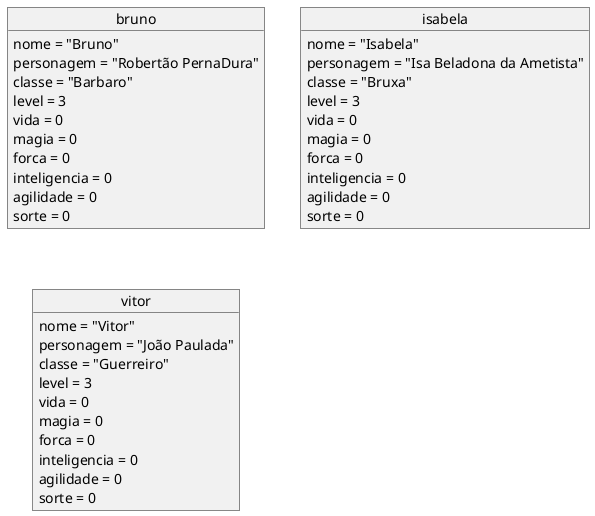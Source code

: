 @startuml

object bruno {
    nome = "Bruno"
    personagem = "Robertão PernaDura"
    classe = "Barbaro"
    level = 3
    vida = 0
    magia = 0
    forca = 0
    inteligencia = 0
    agilidade = 0
    sorte = 0
}

object isabela {
    nome = "Isabela"
    personagem = "Isa Beladona da Ametista"
    classe = "Bruxa"
    level = 3
    vida = 0
    magia = 0
    forca = 0
    inteligencia = 0
    agilidade = 0
    sorte = 0
}

object vitor {
    nome = "Vitor"
    personagem = "João Paulada"
    classe = "Guerreiro"
    level = 3
    vida = 0
    magia = 0
    forca = 0
    inteligencia = 0
    agilidade = 0
    sorte = 0
}

@enduml
